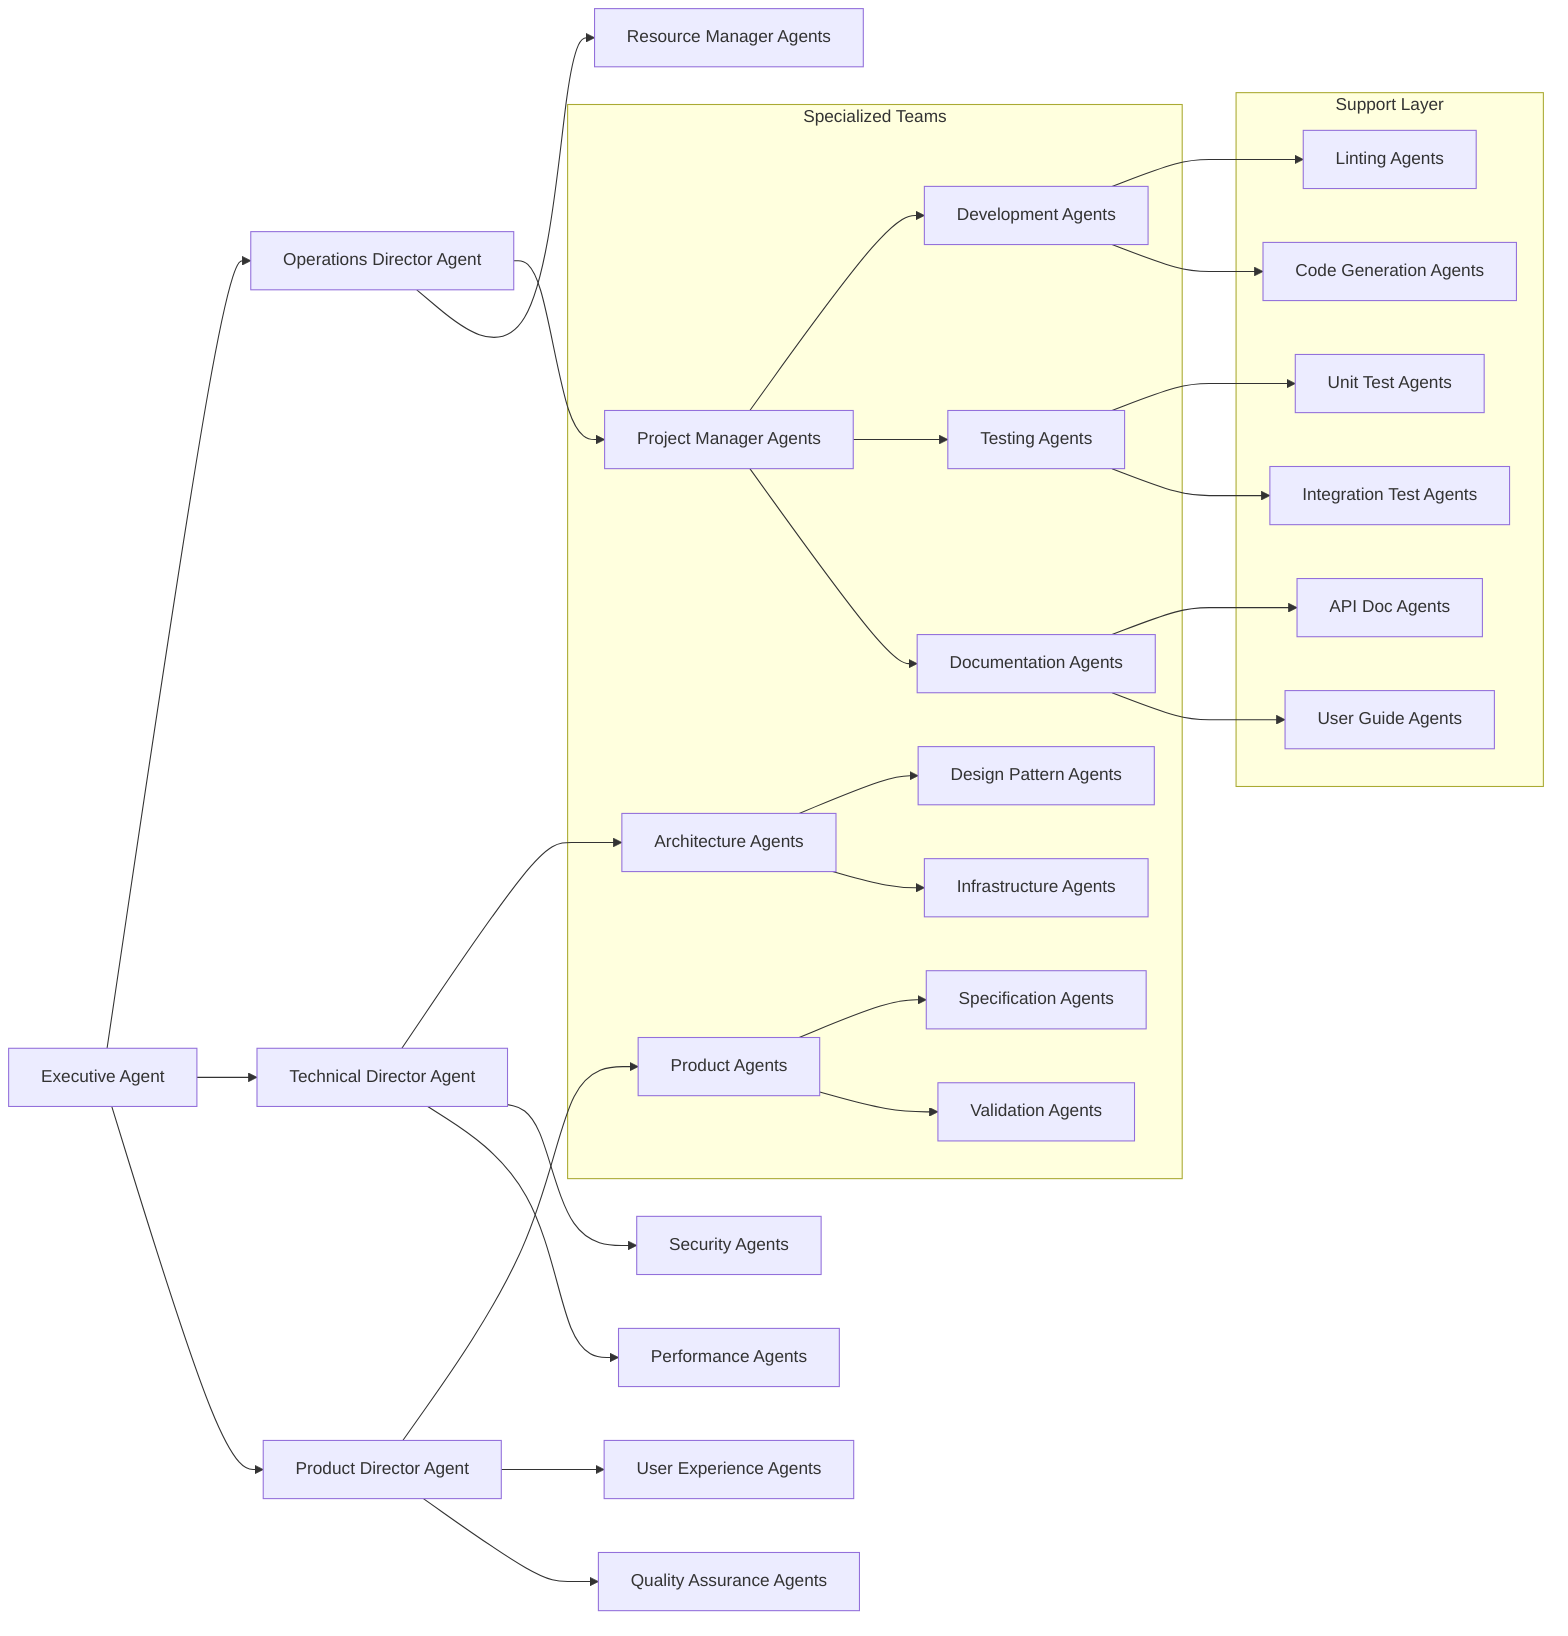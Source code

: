 graph LR
    CEO[Executive Agent] --> COO[Operations Director Agent]
    CEO --> CTO[Technical Director Agent]
    CEO --> CPO[Product Director Agent]
    
    COO --> PM[Project Manager Agents]
    COO --> RM[Resource Manager Agents]
    
    CTO --> ARCH[Architecture Agents]
    CTO --> SEC[Security Agents]
    CTO --> PERF[Performance Agents]
    
    CPO --> PROD[Product Agents]
    CPO --> UX[User Experience Agents]
    CPO --> QA[Quality Assurance Agents]

    subgraph Specialized Teams
        PM --> DEV[Development Agents]
        PM --> TEST[Testing Agents]
        PM --> DOC[Documentation Agents]
        
        ARCH --> DESIGN[Design Pattern Agents]
        ARCH --> INFRA[Infrastructure Agents]
        
        PROD --> SPEC[Specification Agents]
        PROD --> VAL[Validation Agents]
    end

    subgraph Support Layer
        DEV --> LINT[Linting Agents]
        DEV --> GEN[Code Generation Agents]
        TEST --> UNIT[Unit Test Agents]
        TEST --> INT[Integration Test Agents]
        DOC --> API[API Doc Agents]
        DOC --> GUIDE[User Guide Agents]
    end